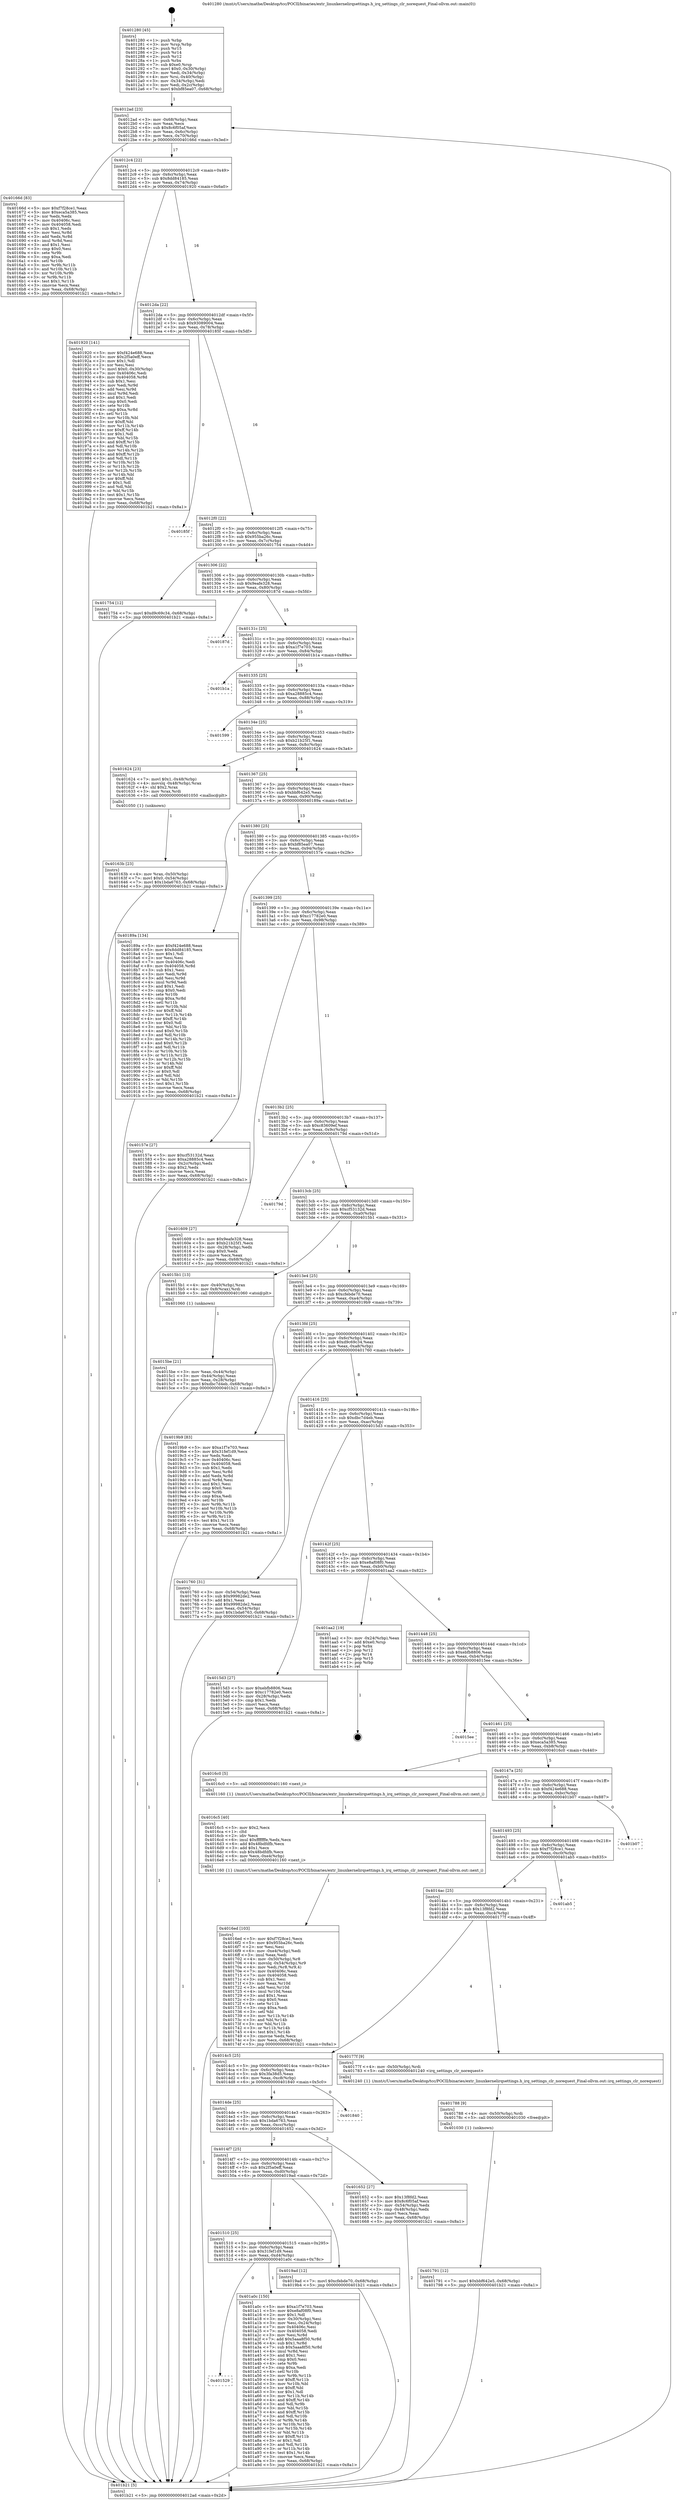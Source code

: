 digraph "0x401280" {
  label = "0x401280 (/mnt/c/Users/mathe/Desktop/tcc/POCII/binaries/extr_linuxkernelirqsettings.h_irq_settings_clr_norequest_Final-ollvm.out::main(0))"
  labelloc = "t"
  node[shape=record]

  Entry [label="",width=0.3,height=0.3,shape=circle,fillcolor=black,style=filled]
  "0x4012ad" [label="{
     0x4012ad [23]\l
     | [instrs]\l
     &nbsp;&nbsp;0x4012ad \<+3\>: mov -0x68(%rbp),%eax\l
     &nbsp;&nbsp;0x4012b0 \<+2\>: mov %eax,%ecx\l
     &nbsp;&nbsp;0x4012b2 \<+6\>: sub $0x8c6f05af,%ecx\l
     &nbsp;&nbsp;0x4012b8 \<+3\>: mov %eax,-0x6c(%rbp)\l
     &nbsp;&nbsp;0x4012bb \<+3\>: mov %ecx,-0x70(%rbp)\l
     &nbsp;&nbsp;0x4012be \<+6\>: je 000000000040166d \<main+0x3ed\>\l
  }"]
  "0x40166d" [label="{
     0x40166d [83]\l
     | [instrs]\l
     &nbsp;&nbsp;0x40166d \<+5\>: mov $0xf7f28ce1,%eax\l
     &nbsp;&nbsp;0x401672 \<+5\>: mov $0xeca5a385,%ecx\l
     &nbsp;&nbsp;0x401677 \<+2\>: xor %edx,%edx\l
     &nbsp;&nbsp;0x401679 \<+7\>: mov 0x40406c,%esi\l
     &nbsp;&nbsp;0x401680 \<+7\>: mov 0x404058,%edi\l
     &nbsp;&nbsp;0x401687 \<+3\>: sub $0x1,%edx\l
     &nbsp;&nbsp;0x40168a \<+3\>: mov %esi,%r8d\l
     &nbsp;&nbsp;0x40168d \<+3\>: add %edx,%r8d\l
     &nbsp;&nbsp;0x401690 \<+4\>: imul %r8d,%esi\l
     &nbsp;&nbsp;0x401694 \<+3\>: and $0x1,%esi\l
     &nbsp;&nbsp;0x401697 \<+3\>: cmp $0x0,%esi\l
     &nbsp;&nbsp;0x40169a \<+4\>: sete %r9b\l
     &nbsp;&nbsp;0x40169e \<+3\>: cmp $0xa,%edi\l
     &nbsp;&nbsp;0x4016a1 \<+4\>: setl %r10b\l
     &nbsp;&nbsp;0x4016a5 \<+3\>: mov %r9b,%r11b\l
     &nbsp;&nbsp;0x4016a8 \<+3\>: and %r10b,%r11b\l
     &nbsp;&nbsp;0x4016ab \<+3\>: xor %r10b,%r9b\l
     &nbsp;&nbsp;0x4016ae \<+3\>: or %r9b,%r11b\l
     &nbsp;&nbsp;0x4016b1 \<+4\>: test $0x1,%r11b\l
     &nbsp;&nbsp;0x4016b5 \<+3\>: cmovne %ecx,%eax\l
     &nbsp;&nbsp;0x4016b8 \<+3\>: mov %eax,-0x68(%rbp)\l
     &nbsp;&nbsp;0x4016bb \<+5\>: jmp 0000000000401b21 \<main+0x8a1\>\l
  }"]
  "0x4012c4" [label="{
     0x4012c4 [22]\l
     | [instrs]\l
     &nbsp;&nbsp;0x4012c4 \<+5\>: jmp 00000000004012c9 \<main+0x49\>\l
     &nbsp;&nbsp;0x4012c9 \<+3\>: mov -0x6c(%rbp),%eax\l
     &nbsp;&nbsp;0x4012cc \<+5\>: sub $0x8dd84185,%eax\l
     &nbsp;&nbsp;0x4012d1 \<+3\>: mov %eax,-0x74(%rbp)\l
     &nbsp;&nbsp;0x4012d4 \<+6\>: je 0000000000401920 \<main+0x6a0\>\l
  }"]
  Exit [label="",width=0.3,height=0.3,shape=circle,fillcolor=black,style=filled,peripheries=2]
  "0x401920" [label="{
     0x401920 [141]\l
     | [instrs]\l
     &nbsp;&nbsp;0x401920 \<+5\>: mov $0xf424e688,%eax\l
     &nbsp;&nbsp;0x401925 \<+5\>: mov $0x2f5a0eff,%ecx\l
     &nbsp;&nbsp;0x40192a \<+2\>: mov $0x1,%dl\l
     &nbsp;&nbsp;0x40192c \<+2\>: xor %esi,%esi\l
     &nbsp;&nbsp;0x40192e \<+7\>: movl $0x0,-0x30(%rbp)\l
     &nbsp;&nbsp;0x401935 \<+7\>: mov 0x40406c,%edi\l
     &nbsp;&nbsp;0x40193c \<+8\>: mov 0x404058,%r8d\l
     &nbsp;&nbsp;0x401944 \<+3\>: sub $0x1,%esi\l
     &nbsp;&nbsp;0x401947 \<+3\>: mov %edi,%r9d\l
     &nbsp;&nbsp;0x40194a \<+3\>: add %esi,%r9d\l
     &nbsp;&nbsp;0x40194d \<+4\>: imul %r9d,%edi\l
     &nbsp;&nbsp;0x401951 \<+3\>: and $0x1,%edi\l
     &nbsp;&nbsp;0x401954 \<+3\>: cmp $0x0,%edi\l
     &nbsp;&nbsp;0x401957 \<+4\>: sete %r10b\l
     &nbsp;&nbsp;0x40195b \<+4\>: cmp $0xa,%r8d\l
     &nbsp;&nbsp;0x40195f \<+4\>: setl %r11b\l
     &nbsp;&nbsp;0x401963 \<+3\>: mov %r10b,%bl\l
     &nbsp;&nbsp;0x401966 \<+3\>: xor $0xff,%bl\l
     &nbsp;&nbsp;0x401969 \<+3\>: mov %r11b,%r14b\l
     &nbsp;&nbsp;0x40196c \<+4\>: xor $0xff,%r14b\l
     &nbsp;&nbsp;0x401970 \<+3\>: xor $0x1,%dl\l
     &nbsp;&nbsp;0x401973 \<+3\>: mov %bl,%r15b\l
     &nbsp;&nbsp;0x401976 \<+4\>: and $0xff,%r15b\l
     &nbsp;&nbsp;0x40197a \<+3\>: and %dl,%r10b\l
     &nbsp;&nbsp;0x40197d \<+3\>: mov %r14b,%r12b\l
     &nbsp;&nbsp;0x401980 \<+4\>: and $0xff,%r12b\l
     &nbsp;&nbsp;0x401984 \<+3\>: and %dl,%r11b\l
     &nbsp;&nbsp;0x401987 \<+3\>: or %r10b,%r15b\l
     &nbsp;&nbsp;0x40198a \<+3\>: or %r11b,%r12b\l
     &nbsp;&nbsp;0x40198d \<+3\>: xor %r12b,%r15b\l
     &nbsp;&nbsp;0x401990 \<+3\>: or %r14b,%bl\l
     &nbsp;&nbsp;0x401993 \<+3\>: xor $0xff,%bl\l
     &nbsp;&nbsp;0x401996 \<+3\>: or $0x1,%dl\l
     &nbsp;&nbsp;0x401999 \<+2\>: and %dl,%bl\l
     &nbsp;&nbsp;0x40199b \<+3\>: or %bl,%r15b\l
     &nbsp;&nbsp;0x40199e \<+4\>: test $0x1,%r15b\l
     &nbsp;&nbsp;0x4019a2 \<+3\>: cmovne %ecx,%eax\l
     &nbsp;&nbsp;0x4019a5 \<+3\>: mov %eax,-0x68(%rbp)\l
     &nbsp;&nbsp;0x4019a8 \<+5\>: jmp 0000000000401b21 \<main+0x8a1\>\l
  }"]
  "0x4012da" [label="{
     0x4012da [22]\l
     | [instrs]\l
     &nbsp;&nbsp;0x4012da \<+5\>: jmp 00000000004012df \<main+0x5f\>\l
     &nbsp;&nbsp;0x4012df \<+3\>: mov -0x6c(%rbp),%eax\l
     &nbsp;&nbsp;0x4012e2 \<+5\>: sub $0x93089004,%eax\l
     &nbsp;&nbsp;0x4012e7 \<+3\>: mov %eax,-0x78(%rbp)\l
     &nbsp;&nbsp;0x4012ea \<+6\>: je 000000000040185f \<main+0x5df\>\l
  }"]
  "0x401529" [label="{
     0x401529\l
  }", style=dashed]
  "0x40185f" [label="{
     0x40185f\l
  }", style=dashed]
  "0x4012f0" [label="{
     0x4012f0 [22]\l
     | [instrs]\l
     &nbsp;&nbsp;0x4012f0 \<+5\>: jmp 00000000004012f5 \<main+0x75\>\l
     &nbsp;&nbsp;0x4012f5 \<+3\>: mov -0x6c(%rbp),%eax\l
     &nbsp;&nbsp;0x4012f8 \<+5\>: sub $0x955ba26c,%eax\l
     &nbsp;&nbsp;0x4012fd \<+3\>: mov %eax,-0x7c(%rbp)\l
     &nbsp;&nbsp;0x401300 \<+6\>: je 0000000000401754 \<main+0x4d4\>\l
  }"]
  "0x401a0c" [label="{
     0x401a0c [150]\l
     | [instrs]\l
     &nbsp;&nbsp;0x401a0c \<+5\>: mov $0xa1f7e703,%eax\l
     &nbsp;&nbsp;0x401a11 \<+5\>: mov $0xe8af08f0,%ecx\l
     &nbsp;&nbsp;0x401a16 \<+2\>: mov $0x1,%dl\l
     &nbsp;&nbsp;0x401a18 \<+3\>: mov -0x30(%rbp),%esi\l
     &nbsp;&nbsp;0x401a1b \<+3\>: mov %esi,-0x24(%rbp)\l
     &nbsp;&nbsp;0x401a1e \<+7\>: mov 0x40406c,%esi\l
     &nbsp;&nbsp;0x401a25 \<+7\>: mov 0x404058,%edi\l
     &nbsp;&nbsp;0x401a2c \<+3\>: mov %esi,%r8d\l
     &nbsp;&nbsp;0x401a2f \<+7\>: add $0x5aaa8f50,%r8d\l
     &nbsp;&nbsp;0x401a36 \<+4\>: sub $0x1,%r8d\l
     &nbsp;&nbsp;0x401a3a \<+7\>: sub $0x5aaa8f50,%r8d\l
     &nbsp;&nbsp;0x401a41 \<+4\>: imul %r8d,%esi\l
     &nbsp;&nbsp;0x401a45 \<+3\>: and $0x1,%esi\l
     &nbsp;&nbsp;0x401a48 \<+3\>: cmp $0x0,%esi\l
     &nbsp;&nbsp;0x401a4b \<+4\>: sete %r9b\l
     &nbsp;&nbsp;0x401a4f \<+3\>: cmp $0xa,%edi\l
     &nbsp;&nbsp;0x401a52 \<+4\>: setl %r10b\l
     &nbsp;&nbsp;0x401a56 \<+3\>: mov %r9b,%r11b\l
     &nbsp;&nbsp;0x401a59 \<+4\>: xor $0xff,%r11b\l
     &nbsp;&nbsp;0x401a5d \<+3\>: mov %r10b,%bl\l
     &nbsp;&nbsp;0x401a60 \<+3\>: xor $0xff,%bl\l
     &nbsp;&nbsp;0x401a63 \<+3\>: xor $0x1,%dl\l
     &nbsp;&nbsp;0x401a66 \<+3\>: mov %r11b,%r14b\l
     &nbsp;&nbsp;0x401a69 \<+4\>: and $0xff,%r14b\l
     &nbsp;&nbsp;0x401a6d \<+3\>: and %dl,%r9b\l
     &nbsp;&nbsp;0x401a70 \<+3\>: mov %bl,%r15b\l
     &nbsp;&nbsp;0x401a73 \<+4\>: and $0xff,%r15b\l
     &nbsp;&nbsp;0x401a77 \<+3\>: and %dl,%r10b\l
     &nbsp;&nbsp;0x401a7a \<+3\>: or %r9b,%r14b\l
     &nbsp;&nbsp;0x401a7d \<+3\>: or %r10b,%r15b\l
     &nbsp;&nbsp;0x401a80 \<+3\>: xor %r15b,%r14b\l
     &nbsp;&nbsp;0x401a83 \<+3\>: or %bl,%r11b\l
     &nbsp;&nbsp;0x401a86 \<+4\>: xor $0xff,%r11b\l
     &nbsp;&nbsp;0x401a8a \<+3\>: or $0x1,%dl\l
     &nbsp;&nbsp;0x401a8d \<+3\>: and %dl,%r11b\l
     &nbsp;&nbsp;0x401a90 \<+3\>: or %r11b,%r14b\l
     &nbsp;&nbsp;0x401a93 \<+4\>: test $0x1,%r14b\l
     &nbsp;&nbsp;0x401a97 \<+3\>: cmovne %ecx,%eax\l
     &nbsp;&nbsp;0x401a9a \<+3\>: mov %eax,-0x68(%rbp)\l
     &nbsp;&nbsp;0x401a9d \<+5\>: jmp 0000000000401b21 \<main+0x8a1\>\l
  }"]
  "0x401754" [label="{
     0x401754 [12]\l
     | [instrs]\l
     &nbsp;&nbsp;0x401754 \<+7\>: movl $0xd9c69c34,-0x68(%rbp)\l
     &nbsp;&nbsp;0x40175b \<+5\>: jmp 0000000000401b21 \<main+0x8a1\>\l
  }"]
  "0x401306" [label="{
     0x401306 [22]\l
     | [instrs]\l
     &nbsp;&nbsp;0x401306 \<+5\>: jmp 000000000040130b \<main+0x8b\>\l
     &nbsp;&nbsp;0x40130b \<+3\>: mov -0x6c(%rbp),%eax\l
     &nbsp;&nbsp;0x40130e \<+5\>: sub $0x9eafe328,%eax\l
     &nbsp;&nbsp;0x401313 \<+3\>: mov %eax,-0x80(%rbp)\l
     &nbsp;&nbsp;0x401316 \<+6\>: je 000000000040187d \<main+0x5fd\>\l
  }"]
  "0x401510" [label="{
     0x401510 [25]\l
     | [instrs]\l
     &nbsp;&nbsp;0x401510 \<+5\>: jmp 0000000000401515 \<main+0x295\>\l
     &nbsp;&nbsp;0x401515 \<+3\>: mov -0x6c(%rbp),%eax\l
     &nbsp;&nbsp;0x401518 \<+5\>: sub $0x31fef1d9,%eax\l
     &nbsp;&nbsp;0x40151d \<+6\>: mov %eax,-0xd4(%rbp)\l
     &nbsp;&nbsp;0x401523 \<+6\>: je 0000000000401a0c \<main+0x78c\>\l
  }"]
  "0x40187d" [label="{
     0x40187d\l
  }", style=dashed]
  "0x40131c" [label="{
     0x40131c [25]\l
     | [instrs]\l
     &nbsp;&nbsp;0x40131c \<+5\>: jmp 0000000000401321 \<main+0xa1\>\l
     &nbsp;&nbsp;0x401321 \<+3\>: mov -0x6c(%rbp),%eax\l
     &nbsp;&nbsp;0x401324 \<+5\>: sub $0xa1f7e703,%eax\l
     &nbsp;&nbsp;0x401329 \<+6\>: mov %eax,-0x84(%rbp)\l
     &nbsp;&nbsp;0x40132f \<+6\>: je 0000000000401b1a \<main+0x89a\>\l
  }"]
  "0x4019ad" [label="{
     0x4019ad [12]\l
     | [instrs]\l
     &nbsp;&nbsp;0x4019ad \<+7\>: movl $0xcfebde70,-0x68(%rbp)\l
     &nbsp;&nbsp;0x4019b4 \<+5\>: jmp 0000000000401b21 \<main+0x8a1\>\l
  }"]
  "0x401b1a" [label="{
     0x401b1a\l
  }", style=dashed]
  "0x401335" [label="{
     0x401335 [25]\l
     | [instrs]\l
     &nbsp;&nbsp;0x401335 \<+5\>: jmp 000000000040133a \<main+0xba\>\l
     &nbsp;&nbsp;0x40133a \<+3\>: mov -0x6c(%rbp),%eax\l
     &nbsp;&nbsp;0x40133d \<+5\>: sub $0xa28885c4,%eax\l
     &nbsp;&nbsp;0x401342 \<+6\>: mov %eax,-0x88(%rbp)\l
     &nbsp;&nbsp;0x401348 \<+6\>: je 0000000000401599 \<main+0x319\>\l
  }"]
  "0x401791" [label="{
     0x401791 [12]\l
     | [instrs]\l
     &nbsp;&nbsp;0x401791 \<+7\>: movl $0xbbf642e5,-0x68(%rbp)\l
     &nbsp;&nbsp;0x401798 \<+5\>: jmp 0000000000401b21 \<main+0x8a1\>\l
  }"]
  "0x401599" [label="{
     0x401599\l
  }", style=dashed]
  "0x40134e" [label="{
     0x40134e [25]\l
     | [instrs]\l
     &nbsp;&nbsp;0x40134e \<+5\>: jmp 0000000000401353 \<main+0xd3\>\l
     &nbsp;&nbsp;0x401353 \<+3\>: mov -0x6c(%rbp),%eax\l
     &nbsp;&nbsp;0x401356 \<+5\>: sub $0xb21b25f1,%eax\l
     &nbsp;&nbsp;0x40135b \<+6\>: mov %eax,-0x8c(%rbp)\l
     &nbsp;&nbsp;0x401361 \<+6\>: je 0000000000401624 \<main+0x3a4\>\l
  }"]
  "0x401788" [label="{
     0x401788 [9]\l
     | [instrs]\l
     &nbsp;&nbsp;0x401788 \<+4\>: mov -0x50(%rbp),%rdi\l
     &nbsp;&nbsp;0x40178c \<+5\>: call 0000000000401030 \<free@plt\>\l
     | [calls]\l
     &nbsp;&nbsp;0x401030 \{1\} (unknown)\l
  }"]
  "0x401624" [label="{
     0x401624 [23]\l
     | [instrs]\l
     &nbsp;&nbsp;0x401624 \<+7\>: movl $0x1,-0x48(%rbp)\l
     &nbsp;&nbsp;0x40162b \<+4\>: movslq -0x48(%rbp),%rax\l
     &nbsp;&nbsp;0x40162f \<+4\>: shl $0x2,%rax\l
     &nbsp;&nbsp;0x401633 \<+3\>: mov %rax,%rdi\l
     &nbsp;&nbsp;0x401636 \<+5\>: call 0000000000401050 \<malloc@plt\>\l
     | [calls]\l
     &nbsp;&nbsp;0x401050 \{1\} (unknown)\l
  }"]
  "0x401367" [label="{
     0x401367 [25]\l
     | [instrs]\l
     &nbsp;&nbsp;0x401367 \<+5\>: jmp 000000000040136c \<main+0xec\>\l
     &nbsp;&nbsp;0x40136c \<+3\>: mov -0x6c(%rbp),%eax\l
     &nbsp;&nbsp;0x40136f \<+5\>: sub $0xbbf642e5,%eax\l
     &nbsp;&nbsp;0x401374 \<+6\>: mov %eax,-0x90(%rbp)\l
     &nbsp;&nbsp;0x40137a \<+6\>: je 000000000040189a \<main+0x61a\>\l
  }"]
  "0x4016ed" [label="{
     0x4016ed [103]\l
     | [instrs]\l
     &nbsp;&nbsp;0x4016ed \<+5\>: mov $0xf7f28ce1,%ecx\l
     &nbsp;&nbsp;0x4016f2 \<+5\>: mov $0x955ba26c,%edx\l
     &nbsp;&nbsp;0x4016f7 \<+2\>: xor %esi,%esi\l
     &nbsp;&nbsp;0x4016f9 \<+6\>: mov -0xe4(%rbp),%edi\l
     &nbsp;&nbsp;0x4016ff \<+3\>: imul %eax,%edi\l
     &nbsp;&nbsp;0x401702 \<+4\>: mov -0x50(%rbp),%r8\l
     &nbsp;&nbsp;0x401706 \<+4\>: movslq -0x54(%rbp),%r9\l
     &nbsp;&nbsp;0x40170a \<+4\>: mov %edi,(%r8,%r9,4)\l
     &nbsp;&nbsp;0x40170e \<+7\>: mov 0x40406c,%eax\l
     &nbsp;&nbsp;0x401715 \<+7\>: mov 0x404058,%edi\l
     &nbsp;&nbsp;0x40171c \<+3\>: sub $0x1,%esi\l
     &nbsp;&nbsp;0x40171f \<+3\>: mov %eax,%r10d\l
     &nbsp;&nbsp;0x401722 \<+3\>: add %esi,%r10d\l
     &nbsp;&nbsp;0x401725 \<+4\>: imul %r10d,%eax\l
     &nbsp;&nbsp;0x401729 \<+3\>: and $0x1,%eax\l
     &nbsp;&nbsp;0x40172c \<+3\>: cmp $0x0,%eax\l
     &nbsp;&nbsp;0x40172f \<+4\>: sete %r11b\l
     &nbsp;&nbsp;0x401733 \<+3\>: cmp $0xa,%edi\l
     &nbsp;&nbsp;0x401736 \<+3\>: setl %bl\l
     &nbsp;&nbsp;0x401739 \<+3\>: mov %r11b,%r14b\l
     &nbsp;&nbsp;0x40173c \<+3\>: and %bl,%r14b\l
     &nbsp;&nbsp;0x40173f \<+3\>: xor %bl,%r11b\l
     &nbsp;&nbsp;0x401742 \<+3\>: or %r11b,%r14b\l
     &nbsp;&nbsp;0x401745 \<+4\>: test $0x1,%r14b\l
     &nbsp;&nbsp;0x401749 \<+3\>: cmovne %edx,%ecx\l
     &nbsp;&nbsp;0x40174c \<+3\>: mov %ecx,-0x68(%rbp)\l
     &nbsp;&nbsp;0x40174f \<+5\>: jmp 0000000000401b21 \<main+0x8a1\>\l
  }"]
  "0x40189a" [label="{
     0x40189a [134]\l
     | [instrs]\l
     &nbsp;&nbsp;0x40189a \<+5\>: mov $0xf424e688,%eax\l
     &nbsp;&nbsp;0x40189f \<+5\>: mov $0x8dd84185,%ecx\l
     &nbsp;&nbsp;0x4018a4 \<+2\>: mov $0x1,%dl\l
     &nbsp;&nbsp;0x4018a6 \<+2\>: xor %esi,%esi\l
     &nbsp;&nbsp;0x4018a8 \<+7\>: mov 0x40406c,%edi\l
     &nbsp;&nbsp;0x4018af \<+8\>: mov 0x404058,%r8d\l
     &nbsp;&nbsp;0x4018b7 \<+3\>: sub $0x1,%esi\l
     &nbsp;&nbsp;0x4018ba \<+3\>: mov %edi,%r9d\l
     &nbsp;&nbsp;0x4018bd \<+3\>: add %esi,%r9d\l
     &nbsp;&nbsp;0x4018c0 \<+4\>: imul %r9d,%edi\l
     &nbsp;&nbsp;0x4018c4 \<+3\>: and $0x1,%edi\l
     &nbsp;&nbsp;0x4018c7 \<+3\>: cmp $0x0,%edi\l
     &nbsp;&nbsp;0x4018ca \<+4\>: sete %r10b\l
     &nbsp;&nbsp;0x4018ce \<+4\>: cmp $0xa,%r8d\l
     &nbsp;&nbsp;0x4018d2 \<+4\>: setl %r11b\l
     &nbsp;&nbsp;0x4018d6 \<+3\>: mov %r10b,%bl\l
     &nbsp;&nbsp;0x4018d9 \<+3\>: xor $0xff,%bl\l
     &nbsp;&nbsp;0x4018dc \<+3\>: mov %r11b,%r14b\l
     &nbsp;&nbsp;0x4018df \<+4\>: xor $0xff,%r14b\l
     &nbsp;&nbsp;0x4018e3 \<+3\>: xor $0x0,%dl\l
     &nbsp;&nbsp;0x4018e6 \<+3\>: mov %bl,%r15b\l
     &nbsp;&nbsp;0x4018e9 \<+4\>: and $0x0,%r15b\l
     &nbsp;&nbsp;0x4018ed \<+3\>: and %dl,%r10b\l
     &nbsp;&nbsp;0x4018f0 \<+3\>: mov %r14b,%r12b\l
     &nbsp;&nbsp;0x4018f3 \<+4\>: and $0x0,%r12b\l
     &nbsp;&nbsp;0x4018f7 \<+3\>: and %dl,%r11b\l
     &nbsp;&nbsp;0x4018fa \<+3\>: or %r10b,%r15b\l
     &nbsp;&nbsp;0x4018fd \<+3\>: or %r11b,%r12b\l
     &nbsp;&nbsp;0x401900 \<+3\>: xor %r12b,%r15b\l
     &nbsp;&nbsp;0x401903 \<+3\>: or %r14b,%bl\l
     &nbsp;&nbsp;0x401906 \<+3\>: xor $0xff,%bl\l
     &nbsp;&nbsp;0x401909 \<+3\>: or $0x0,%dl\l
     &nbsp;&nbsp;0x40190c \<+2\>: and %dl,%bl\l
     &nbsp;&nbsp;0x40190e \<+3\>: or %bl,%r15b\l
     &nbsp;&nbsp;0x401911 \<+4\>: test $0x1,%r15b\l
     &nbsp;&nbsp;0x401915 \<+3\>: cmovne %ecx,%eax\l
     &nbsp;&nbsp;0x401918 \<+3\>: mov %eax,-0x68(%rbp)\l
     &nbsp;&nbsp;0x40191b \<+5\>: jmp 0000000000401b21 \<main+0x8a1\>\l
  }"]
  "0x401380" [label="{
     0x401380 [25]\l
     | [instrs]\l
     &nbsp;&nbsp;0x401380 \<+5\>: jmp 0000000000401385 \<main+0x105\>\l
     &nbsp;&nbsp;0x401385 \<+3\>: mov -0x6c(%rbp),%eax\l
     &nbsp;&nbsp;0x401388 \<+5\>: sub $0xbf85ea07,%eax\l
     &nbsp;&nbsp;0x40138d \<+6\>: mov %eax,-0x94(%rbp)\l
     &nbsp;&nbsp;0x401393 \<+6\>: je 000000000040157e \<main+0x2fe\>\l
  }"]
  "0x4016c5" [label="{
     0x4016c5 [40]\l
     | [instrs]\l
     &nbsp;&nbsp;0x4016c5 \<+5\>: mov $0x2,%ecx\l
     &nbsp;&nbsp;0x4016ca \<+1\>: cltd\l
     &nbsp;&nbsp;0x4016cb \<+2\>: idiv %ecx\l
     &nbsp;&nbsp;0x4016cd \<+6\>: imul $0xfffffffe,%edx,%ecx\l
     &nbsp;&nbsp;0x4016d3 \<+6\>: add $0x48bdfdfb,%ecx\l
     &nbsp;&nbsp;0x4016d9 \<+3\>: add $0x1,%ecx\l
     &nbsp;&nbsp;0x4016dc \<+6\>: sub $0x48bdfdfb,%ecx\l
     &nbsp;&nbsp;0x4016e2 \<+6\>: mov %ecx,-0xe4(%rbp)\l
     &nbsp;&nbsp;0x4016e8 \<+5\>: call 0000000000401160 \<next_i\>\l
     | [calls]\l
     &nbsp;&nbsp;0x401160 \{1\} (/mnt/c/Users/mathe/Desktop/tcc/POCII/binaries/extr_linuxkernelirqsettings.h_irq_settings_clr_norequest_Final-ollvm.out::next_i)\l
  }"]
  "0x40157e" [label="{
     0x40157e [27]\l
     | [instrs]\l
     &nbsp;&nbsp;0x40157e \<+5\>: mov $0xcf53132d,%eax\l
     &nbsp;&nbsp;0x401583 \<+5\>: mov $0xa28885c4,%ecx\l
     &nbsp;&nbsp;0x401588 \<+3\>: mov -0x2c(%rbp),%edx\l
     &nbsp;&nbsp;0x40158b \<+3\>: cmp $0x2,%edx\l
     &nbsp;&nbsp;0x40158e \<+3\>: cmovne %ecx,%eax\l
     &nbsp;&nbsp;0x401591 \<+3\>: mov %eax,-0x68(%rbp)\l
     &nbsp;&nbsp;0x401594 \<+5\>: jmp 0000000000401b21 \<main+0x8a1\>\l
  }"]
  "0x401399" [label="{
     0x401399 [25]\l
     | [instrs]\l
     &nbsp;&nbsp;0x401399 \<+5\>: jmp 000000000040139e \<main+0x11e\>\l
     &nbsp;&nbsp;0x40139e \<+3\>: mov -0x6c(%rbp),%eax\l
     &nbsp;&nbsp;0x4013a1 \<+5\>: sub $0xc17782e0,%eax\l
     &nbsp;&nbsp;0x4013a6 \<+6\>: mov %eax,-0x98(%rbp)\l
     &nbsp;&nbsp;0x4013ac \<+6\>: je 0000000000401609 \<main+0x389\>\l
  }"]
  "0x401b21" [label="{
     0x401b21 [5]\l
     | [instrs]\l
     &nbsp;&nbsp;0x401b21 \<+5\>: jmp 00000000004012ad \<main+0x2d\>\l
  }"]
  "0x401280" [label="{
     0x401280 [45]\l
     | [instrs]\l
     &nbsp;&nbsp;0x401280 \<+1\>: push %rbp\l
     &nbsp;&nbsp;0x401281 \<+3\>: mov %rsp,%rbp\l
     &nbsp;&nbsp;0x401284 \<+2\>: push %r15\l
     &nbsp;&nbsp;0x401286 \<+2\>: push %r14\l
     &nbsp;&nbsp;0x401288 \<+2\>: push %r12\l
     &nbsp;&nbsp;0x40128a \<+1\>: push %rbx\l
     &nbsp;&nbsp;0x40128b \<+7\>: sub $0xe0,%rsp\l
     &nbsp;&nbsp;0x401292 \<+7\>: movl $0x0,-0x30(%rbp)\l
     &nbsp;&nbsp;0x401299 \<+3\>: mov %edi,-0x34(%rbp)\l
     &nbsp;&nbsp;0x40129c \<+4\>: mov %rsi,-0x40(%rbp)\l
     &nbsp;&nbsp;0x4012a0 \<+3\>: mov -0x34(%rbp),%edi\l
     &nbsp;&nbsp;0x4012a3 \<+3\>: mov %edi,-0x2c(%rbp)\l
     &nbsp;&nbsp;0x4012a6 \<+7\>: movl $0xbf85ea07,-0x68(%rbp)\l
  }"]
  "0x4014f7" [label="{
     0x4014f7 [25]\l
     | [instrs]\l
     &nbsp;&nbsp;0x4014f7 \<+5\>: jmp 00000000004014fc \<main+0x27c\>\l
     &nbsp;&nbsp;0x4014fc \<+3\>: mov -0x6c(%rbp),%eax\l
     &nbsp;&nbsp;0x4014ff \<+5\>: sub $0x2f5a0eff,%eax\l
     &nbsp;&nbsp;0x401504 \<+6\>: mov %eax,-0xd0(%rbp)\l
     &nbsp;&nbsp;0x40150a \<+6\>: je 00000000004019ad \<main+0x72d\>\l
  }"]
  "0x401609" [label="{
     0x401609 [27]\l
     | [instrs]\l
     &nbsp;&nbsp;0x401609 \<+5\>: mov $0x9eafe328,%eax\l
     &nbsp;&nbsp;0x40160e \<+5\>: mov $0xb21b25f1,%ecx\l
     &nbsp;&nbsp;0x401613 \<+3\>: mov -0x28(%rbp),%edx\l
     &nbsp;&nbsp;0x401616 \<+3\>: cmp $0x0,%edx\l
     &nbsp;&nbsp;0x401619 \<+3\>: cmove %ecx,%eax\l
     &nbsp;&nbsp;0x40161c \<+3\>: mov %eax,-0x68(%rbp)\l
     &nbsp;&nbsp;0x40161f \<+5\>: jmp 0000000000401b21 \<main+0x8a1\>\l
  }"]
  "0x4013b2" [label="{
     0x4013b2 [25]\l
     | [instrs]\l
     &nbsp;&nbsp;0x4013b2 \<+5\>: jmp 00000000004013b7 \<main+0x137\>\l
     &nbsp;&nbsp;0x4013b7 \<+3\>: mov -0x6c(%rbp),%eax\l
     &nbsp;&nbsp;0x4013ba \<+5\>: sub $0xc83609ef,%eax\l
     &nbsp;&nbsp;0x4013bf \<+6\>: mov %eax,-0x9c(%rbp)\l
     &nbsp;&nbsp;0x4013c5 \<+6\>: je 000000000040179d \<main+0x51d\>\l
  }"]
  "0x401652" [label="{
     0x401652 [27]\l
     | [instrs]\l
     &nbsp;&nbsp;0x401652 \<+5\>: mov $0x13f8fd2,%eax\l
     &nbsp;&nbsp;0x401657 \<+5\>: mov $0x8c6f05af,%ecx\l
     &nbsp;&nbsp;0x40165c \<+3\>: mov -0x54(%rbp),%edx\l
     &nbsp;&nbsp;0x40165f \<+3\>: cmp -0x48(%rbp),%edx\l
     &nbsp;&nbsp;0x401662 \<+3\>: cmovl %ecx,%eax\l
     &nbsp;&nbsp;0x401665 \<+3\>: mov %eax,-0x68(%rbp)\l
     &nbsp;&nbsp;0x401668 \<+5\>: jmp 0000000000401b21 \<main+0x8a1\>\l
  }"]
  "0x40179d" [label="{
     0x40179d\l
  }", style=dashed]
  "0x4013cb" [label="{
     0x4013cb [25]\l
     | [instrs]\l
     &nbsp;&nbsp;0x4013cb \<+5\>: jmp 00000000004013d0 \<main+0x150\>\l
     &nbsp;&nbsp;0x4013d0 \<+3\>: mov -0x6c(%rbp),%eax\l
     &nbsp;&nbsp;0x4013d3 \<+5\>: sub $0xcf53132d,%eax\l
     &nbsp;&nbsp;0x4013d8 \<+6\>: mov %eax,-0xa0(%rbp)\l
     &nbsp;&nbsp;0x4013de \<+6\>: je 00000000004015b1 \<main+0x331\>\l
  }"]
  "0x4014de" [label="{
     0x4014de [25]\l
     | [instrs]\l
     &nbsp;&nbsp;0x4014de \<+5\>: jmp 00000000004014e3 \<main+0x263\>\l
     &nbsp;&nbsp;0x4014e3 \<+3\>: mov -0x6c(%rbp),%eax\l
     &nbsp;&nbsp;0x4014e6 \<+5\>: sub $0x1bda6763,%eax\l
     &nbsp;&nbsp;0x4014eb \<+6\>: mov %eax,-0xcc(%rbp)\l
     &nbsp;&nbsp;0x4014f1 \<+6\>: je 0000000000401652 \<main+0x3d2\>\l
  }"]
  "0x4015b1" [label="{
     0x4015b1 [13]\l
     | [instrs]\l
     &nbsp;&nbsp;0x4015b1 \<+4\>: mov -0x40(%rbp),%rax\l
     &nbsp;&nbsp;0x4015b5 \<+4\>: mov 0x8(%rax),%rdi\l
     &nbsp;&nbsp;0x4015b9 \<+5\>: call 0000000000401060 \<atoi@plt\>\l
     | [calls]\l
     &nbsp;&nbsp;0x401060 \{1\} (unknown)\l
  }"]
  "0x4013e4" [label="{
     0x4013e4 [25]\l
     | [instrs]\l
     &nbsp;&nbsp;0x4013e4 \<+5\>: jmp 00000000004013e9 \<main+0x169\>\l
     &nbsp;&nbsp;0x4013e9 \<+3\>: mov -0x6c(%rbp),%eax\l
     &nbsp;&nbsp;0x4013ec \<+5\>: sub $0xcfebde70,%eax\l
     &nbsp;&nbsp;0x4013f1 \<+6\>: mov %eax,-0xa4(%rbp)\l
     &nbsp;&nbsp;0x4013f7 \<+6\>: je 00000000004019b9 \<main+0x739\>\l
  }"]
  "0x4015be" [label="{
     0x4015be [21]\l
     | [instrs]\l
     &nbsp;&nbsp;0x4015be \<+3\>: mov %eax,-0x44(%rbp)\l
     &nbsp;&nbsp;0x4015c1 \<+3\>: mov -0x44(%rbp),%eax\l
     &nbsp;&nbsp;0x4015c4 \<+3\>: mov %eax,-0x28(%rbp)\l
     &nbsp;&nbsp;0x4015c7 \<+7\>: movl $0xdbc7d4eb,-0x68(%rbp)\l
     &nbsp;&nbsp;0x4015ce \<+5\>: jmp 0000000000401b21 \<main+0x8a1\>\l
  }"]
  "0x401840" [label="{
     0x401840\l
  }", style=dashed]
  "0x4019b9" [label="{
     0x4019b9 [83]\l
     | [instrs]\l
     &nbsp;&nbsp;0x4019b9 \<+5\>: mov $0xa1f7e703,%eax\l
     &nbsp;&nbsp;0x4019be \<+5\>: mov $0x31fef1d9,%ecx\l
     &nbsp;&nbsp;0x4019c3 \<+2\>: xor %edx,%edx\l
     &nbsp;&nbsp;0x4019c5 \<+7\>: mov 0x40406c,%esi\l
     &nbsp;&nbsp;0x4019cc \<+7\>: mov 0x404058,%edi\l
     &nbsp;&nbsp;0x4019d3 \<+3\>: sub $0x1,%edx\l
     &nbsp;&nbsp;0x4019d6 \<+3\>: mov %esi,%r8d\l
     &nbsp;&nbsp;0x4019d9 \<+3\>: add %edx,%r8d\l
     &nbsp;&nbsp;0x4019dc \<+4\>: imul %r8d,%esi\l
     &nbsp;&nbsp;0x4019e0 \<+3\>: and $0x1,%esi\l
     &nbsp;&nbsp;0x4019e3 \<+3\>: cmp $0x0,%esi\l
     &nbsp;&nbsp;0x4019e6 \<+4\>: sete %r9b\l
     &nbsp;&nbsp;0x4019ea \<+3\>: cmp $0xa,%edi\l
     &nbsp;&nbsp;0x4019ed \<+4\>: setl %r10b\l
     &nbsp;&nbsp;0x4019f1 \<+3\>: mov %r9b,%r11b\l
     &nbsp;&nbsp;0x4019f4 \<+3\>: and %r10b,%r11b\l
     &nbsp;&nbsp;0x4019f7 \<+3\>: xor %r10b,%r9b\l
     &nbsp;&nbsp;0x4019fa \<+3\>: or %r9b,%r11b\l
     &nbsp;&nbsp;0x4019fd \<+4\>: test $0x1,%r11b\l
     &nbsp;&nbsp;0x401a01 \<+3\>: cmovne %ecx,%eax\l
     &nbsp;&nbsp;0x401a04 \<+3\>: mov %eax,-0x68(%rbp)\l
     &nbsp;&nbsp;0x401a07 \<+5\>: jmp 0000000000401b21 \<main+0x8a1\>\l
  }"]
  "0x4013fd" [label="{
     0x4013fd [25]\l
     | [instrs]\l
     &nbsp;&nbsp;0x4013fd \<+5\>: jmp 0000000000401402 \<main+0x182\>\l
     &nbsp;&nbsp;0x401402 \<+3\>: mov -0x6c(%rbp),%eax\l
     &nbsp;&nbsp;0x401405 \<+5\>: sub $0xd9c69c34,%eax\l
     &nbsp;&nbsp;0x40140a \<+6\>: mov %eax,-0xa8(%rbp)\l
     &nbsp;&nbsp;0x401410 \<+6\>: je 0000000000401760 \<main+0x4e0\>\l
  }"]
  "0x4014c5" [label="{
     0x4014c5 [25]\l
     | [instrs]\l
     &nbsp;&nbsp;0x4014c5 \<+5\>: jmp 00000000004014ca \<main+0x24a\>\l
     &nbsp;&nbsp;0x4014ca \<+3\>: mov -0x6c(%rbp),%eax\l
     &nbsp;&nbsp;0x4014cd \<+5\>: sub $0x3fa38d5,%eax\l
     &nbsp;&nbsp;0x4014d2 \<+6\>: mov %eax,-0xc8(%rbp)\l
     &nbsp;&nbsp;0x4014d8 \<+6\>: je 0000000000401840 \<main+0x5c0\>\l
  }"]
  "0x401760" [label="{
     0x401760 [31]\l
     | [instrs]\l
     &nbsp;&nbsp;0x401760 \<+3\>: mov -0x54(%rbp),%eax\l
     &nbsp;&nbsp;0x401763 \<+5\>: sub $0x99982de2,%eax\l
     &nbsp;&nbsp;0x401768 \<+3\>: add $0x1,%eax\l
     &nbsp;&nbsp;0x40176b \<+5\>: add $0x99982de2,%eax\l
     &nbsp;&nbsp;0x401770 \<+3\>: mov %eax,-0x54(%rbp)\l
     &nbsp;&nbsp;0x401773 \<+7\>: movl $0x1bda6763,-0x68(%rbp)\l
     &nbsp;&nbsp;0x40177a \<+5\>: jmp 0000000000401b21 \<main+0x8a1\>\l
  }"]
  "0x401416" [label="{
     0x401416 [25]\l
     | [instrs]\l
     &nbsp;&nbsp;0x401416 \<+5\>: jmp 000000000040141b \<main+0x19b\>\l
     &nbsp;&nbsp;0x40141b \<+3\>: mov -0x6c(%rbp),%eax\l
     &nbsp;&nbsp;0x40141e \<+5\>: sub $0xdbc7d4eb,%eax\l
     &nbsp;&nbsp;0x401423 \<+6\>: mov %eax,-0xac(%rbp)\l
     &nbsp;&nbsp;0x401429 \<+6\>: je 00000000004015d3 \<main+0x353\>\l
  }"]
  "0x40177f" [label="{
     0x40177f [9]\l
     | [instrs]\l
     &nbsp;&nbsp;0x40177f \<+4\>: mov -0x50(%rbp),%rdi\l
     &nbsp;&nbsp;0x401783 \<+5\>: call 0000000000401240 \<irq_settings_clr_norequest\>\l
     | [calls]\l
     &nbsp;&nbsp;0x401240 \{1\} (/mnt/c/Users/mathe/Desktop/tcc/POCII/binaries/extr_linuxkernelirqsettings.h_irq_settings_clr_norequest_Final-ollvm.out::irq_settings_clr_norequest)\l
  }"]
  "0x4015d3" [label="{
     0x4015d3 [27]\l
     | [instrs]\l
     &nbsp;&nbsp;0x4015d3 \<+5\>: mov $0xebfb8806,%eax\l
     &nbsp;&nbsp;0x4015d8 \<+5\>: mov $0xc17782e0,%ecx\l
     &nbsp;&nbsp;0x4015dd \<+3\>: mov -0x28(%rbp),%edx\l
     &nbsp;&nbsp;0x4015e0 \<+3\>: cmp $0x1,%edx\l
     &nbsp;&nbsp;0x4015e3 \<+3\>: cmovl %ecx,%eax\l
     &nbsp;&nbsp;0x4015e6 \<+3\>: mov %eax,-0x68(%rbp)\l
     &nbsp;&nbsp;0x4015e9 \<+5\>: jmp 0000000000401b21 \<main+0x8a1\>\l
  }"]
  "0x40142f" [label="{
     0x40142f [25]\l
     | [instrs]\l
     &nbsp;&nbsp;0x40142f \<+5\>: jmp 0000000000401434 \<main+0x1b4\>\l
     &nbsp;&nbsp;0x401434 \<+3\>: mov -0x6c(%rbp),%eax\l
     &nbsp;&nbsp;0x401437 \<+5\>: sub $0xe8af08f0,%eax\l
     &nbsp;&nbsp;0x40143c \<+6\>: mov %eax,-0xb0(%rbp)\l
     &nbsp;&nbsp;0x401442 \<+6\>: je 0000000000401aa2 \<main+0x822\>\l
  }"]
  "0x40163b" [label="{
     0x40163b [23]\l
     | [instrs]\l
     &nbsp;&nbsp;0x40163b \<+4\>: mov %rax,-0x50(%rbp)\l
     &nbsp;&nbsp;0x40163f \<+7\>: movl $0x0,-0x54(%rbp)\l
     &nbsp;&nbsp;0x401646 \<+7\>: movl $0x1bda6763,-0x68(%rbp)\l
     &nbsp;&nbsp;0x40164d \<+5\>: jmp 0000000000401b21 \<main+0x8a1\>\l
  }"]
  "0x4014ac" [label="{
     0x4014ac [25]\l
     | [instrs]\l
     &nbsp;&nbsp;0x4014ac \<+5\>: jmp 00000000004014b1 \<main+0x231\>\l
     &nbsp;&nbsp;0x4014b1 \<+3\>: mov -0x6c(%rbp),%eax\l
     &nbsp;&nbsp;0x4014b4 \<+5\>: sub $0x13f8fd2,%eax\l
     &nbsp;&nbsp;0x4014b9 \<+6\>: mov %eax,-0xc4(%rbp)\l
     &nbsp;&nbsp;0x4014bf \<+6\>: je 000000000040177f \<main+0x4ff\>\l
  }"]
  "0x401aa2" [label="{
     0x401aa2 [19]\l
     | [instrs]\l
     &nbsp;&nbsp;0x401aa2 \<+3\>: mov -0x24(%rbp),%eax\l
     &nbsp;&nbsp;0x401aa5 \<+7\>: add $0xe0,%rsp\l
     &nbsp;&nbsp;0x401aac \<+1\>: pop %rbx\l
     &nbsp;&nbsp;0x401aad \<+2\>: pop %r12\l
     &nbsp;&nbsp;0x401aaf \<+2\>: pop %r14\l
     &nbsp;&nbsp;0x401ab1 \<+2\>: pop %r15\l
     &nbsp;&nbsp;0x401ab3 \<+1\>: pop %rbp\l
     &nbsp;&nbsp;0x401ab4 \<+1\>: ret\l
  }"]
  "0x401448" [label="{
     0x401448 [25]\l
     | [instrs]\l
     &nbsp;&nbsp;0x401448 \<+5\>: jmp 000000000040144d \<main+0x1cd\>\l
     &nbsp;&nbsp;0x40144d \<+3\>: mov -0x6c(%rbp),%eax\l
     &nbsp;&nbsp;0x401450 \<+5\>: sub $0xebfb8806,%eax\l
     &nbsp;&nbsp;0x401455 \<+6\>: mov %eax,-0xb4(%rbp)\l
     &nbsp;&nbsp;0x40145b \<+6\>: je 00000000004015ee \<main+0x36e\>\l
  }"]
  "0x401ab5" [label="{
     0x401ab5\l
  }", style=dashed]
  "0x4015ee" [label="{
     0x4015ee\l
  }", style=dashed]
  "0x401461" [label="{
     0x401461 [25]\l
     | [instrs]\l
     &nbsp;&nbsp;0x401461 \<+5\>: jmp 0000000000401466 \<main+0x1e6\>\l
     &nbsp;&nbsp;0x401466 \<+3\>: mov -0x6c(%rbp),%eax\l
     &nbsp;&nbsp;0x401469 \<+5\>: sub $0xeca5a385,%eax\l
     &nbsp;&nbsp;0x40146e \<+6\>: mov %eax,-0xb8(%rbp)\l
     &nbsp;&nbsp;0x401474 \<+6\>: je 00000000004016c0 \<main+0x440\>\l
  }"]
  "0x401493" [label="{
     0x401493 [25]\l
     | [instrs]\l
     &nbsp;&nbsp;0x401493 \<+5\>: jmp 0000000000401498 \<main+0x218\>\l
     &nbsp;&nbsp;0x401498 \<+3\>: mov -0x6c(%rbp),%eax\l
     &nbsp;&nbsp;0x40149b \<+5\>: sub $0xf7f28ce1,%eax\l
     &nbsp;&nbsp;0x4014a0 \<+6\>: mov %eax,-0xc0(%rbp)\l
     &nbsp;&nbsp;0x4014a6 \<+6\>: je 0000000000401ab5 \<main+0x835\>\l
  }"]
  "0x4016c0" [label="{
     0x4016c0 [5]\l
     | [instrs]\l
     &nbsp;&nbsp;0x4016c0 \<+5\>: call 0000000000401160 \<next_i\>\l
     | [calls]\l
     &nbsp;&nbsp;0x401160 \{1\} (/mnt/c/Users/mathe/Desktop/tcc/POCII/binaries/extr_linuxkernelirqsettings.h_irq_settings_clr_norequest_Final-ollvm.out::next_i)\l
  }"]
  "0x40147a" [label="{
     0x40147a [25]\l
     | [instrs]\l
     &nbsp;&nbsp;0x40147a \<+5\>: jmp 000000000040147f \<main+0x1ff\>\l
     &nbsp;&nbsp;0x40147f \<+3\>: mov -0x6c(%rbp),%eax\l
     &nbsp;&nbsp;0x401482 \<+5\>: sub $0xf424e688,%eax\l
     &nbsp;&nbsp;0x401487 \<+6\>: mov %eax,-0xbc(%rbp)\l
     &nbsp;&nbsp;0x40148d \<+6\>: je 0000000000401b07 \<main+0x887\>\l
  }"]
  "0x401b07" [label="{
     0x401b07\l
  }", style=dashed]
  Entry -> "0x401280" [label=" 1"]
  "0x4012ad" -> "0x40166d" [label=" 1"]
  "0x4012ad" -> "0x4012c4" [label=" 17"]
  "0x401aa2" -> Exit [label=" 1"]
  "0x4012c4" -> "0x401920" [label=" 1"]
  "0x4012c4" -> "0x4012da" [label=" 16"]
  "0x401a0c" -> "0x401b21" [label=" 1"]
  "0x4012da" -> "0x40185f" [label=" 0"]
  "0x4012da" -> "0x4012f0" [label=" 16"]
  "0x401510" -> "0x401529" [label=" 0"]
  "0x4012f0" -> "0x401754" [label=" 1"]
  "0x4012f0" -> "0x401306" [label=" 15"]
  "0x401510" -> "0x401a0c" [label=" 1"]
  "0x401306" -> "0x40187d" [label=" 0"]
  "0x401306" -> "0x40131c" [label=" 15"]
  "0x4019b9" -> "0x401b21" [label=" 1"]
  "0x40131c" -> "0x401b1a" [label=" 0"]
  "0x40131c" -> "0x401335" [label=" 15"]
  "0x4019ad" -> "0x401b21" [label=" 1"]
  "0x401335" -> "0x401599" [label=" 0"]
  "0x401335" -> "0x40134e" [label=" 15"]
  "0x4014f7" -> "0x4019ad" [label=" 1"]
  "0x40134e" -> "0x401624" [label=" 1"]
  "0x40134e" -> "0x401367" [label=" 14"]
  "0x4014f7" -> "0x401510" [label=" 1"]
  "0x401367" -> "0x40189a" [label=" 1"]
  "0x401367" -> "0x401380" [label=" 13"]
  "0x401920" -> "0x401b21" [label=" 1"]
  "0x401380" -> "0x40157e" [label=" 1"]
  "0x401380" -> "0x401399" [label=" 12"]
  "0x40157e" -> "0x401b21" [label=" 1"]
  "0x401280" -> "0x4012ad" [label=" 1"]
  "0x401b21" -> "0x4012ad" [label=" 17"]
  "0x40189a" -> "0x401b21" [label=" 1"]
  "0x401399" -> "0x401609" [label=" 1"]
  "0x401399" -> "0x4013b2" [label=" 11"]
  "0x401791" -> "0x401b21" [label=" 1"]
  "0x4013b2" -> "0x40179d" [label=" 0"]
  "0x4013b2" -> "0x4013cb" [label=" 11"]
  "0x401788" -> "0x401791" [label=" 1"]
  "0x4013cb" -> "0x4015b1" [label=" 1"]
  "0x4013cb" -> "0x4013e4" [label=" 10"]
  "0x4015b1" -> "0x4015be" [label=" 1"]
  "0x4015be" -> "0x401b21" [label=" 1"]
  "0x401760" -> "0x401b21" [label=" 1"]
  "0x4013e4" -> "0x4019b9" [label=" 1"]
  "0x4013e4" -> "0x4013fd" [label=" 9"]
  "0x401754" -> "0x401b21" [label=" 1"]
  "0x4013fd" -> "0x401760" [label=" 1"]
  "0x4013fd" -> "0x401416" [label=" 8"]
  "0x4016c5" -> "0x4016ed" [label=" 1"]
  "0x401416" -> "0x4015d3" [label=" 1"]
  "0x401416" -> "0x40142f" [label=" 7"]
  "0x4015d3" -> "0x401b21" [label=" 1"]
  "0x401609" -> "0x401b21" [label=" 1"]
  "0x401624" -> "0x40163b" [label=" 1"]
  "0x40163b" -> "0x401b21" [label=" 1"]
  "0x4016c0" -> "0x4016c5" [label=" 1"]
  "0x40142f" -> "0x401aa2" [label=" 1"]
  "0x40142f" -> "0x401448" [label=" 6"]
  "0x401652" -> "0x401b21" [label=" 2"]
  "0x401448" -> "0x4015ee" [label=" 0"]
  "0x401448" -> "0x401461" [label=" 6"]
  "0x4014de" -> "0x4014f7" [label=" 2"]
  "0x401461" -> "0x4016c0" [label=" 1"]
  "0x401461" -> "0x40147a" [label=" 5"]
  "0x40177f" -> "0x401788" [label=" 1"]
  "0x40147a" -> "0x401b07" [label=" 0"]
  "0x40147a" -> "0x401493" [label=" 5"]
  "0x4014de" -> "0x401652" [label=" 2"]
  "0x401493" -> "0x401ab5" [label=" 0"]
  "0x401493" -> "0x4014ac" [label=" 5"]
  "0x40166d" -> "0x401b21" [label=" 1"]
  "0x4014ac" -> "0x40177f" [label=" 1"]
  "0x4014ac" -> "0x4014c5" [label=" 4"]
  "0x4016ed" -> "0x401b21" [label=" 1"]
  "0x4014c5" -> "0x401840" [label=" 0"]
  "0x4014c5" -> "0x4014de" [label=" 4"]
}
